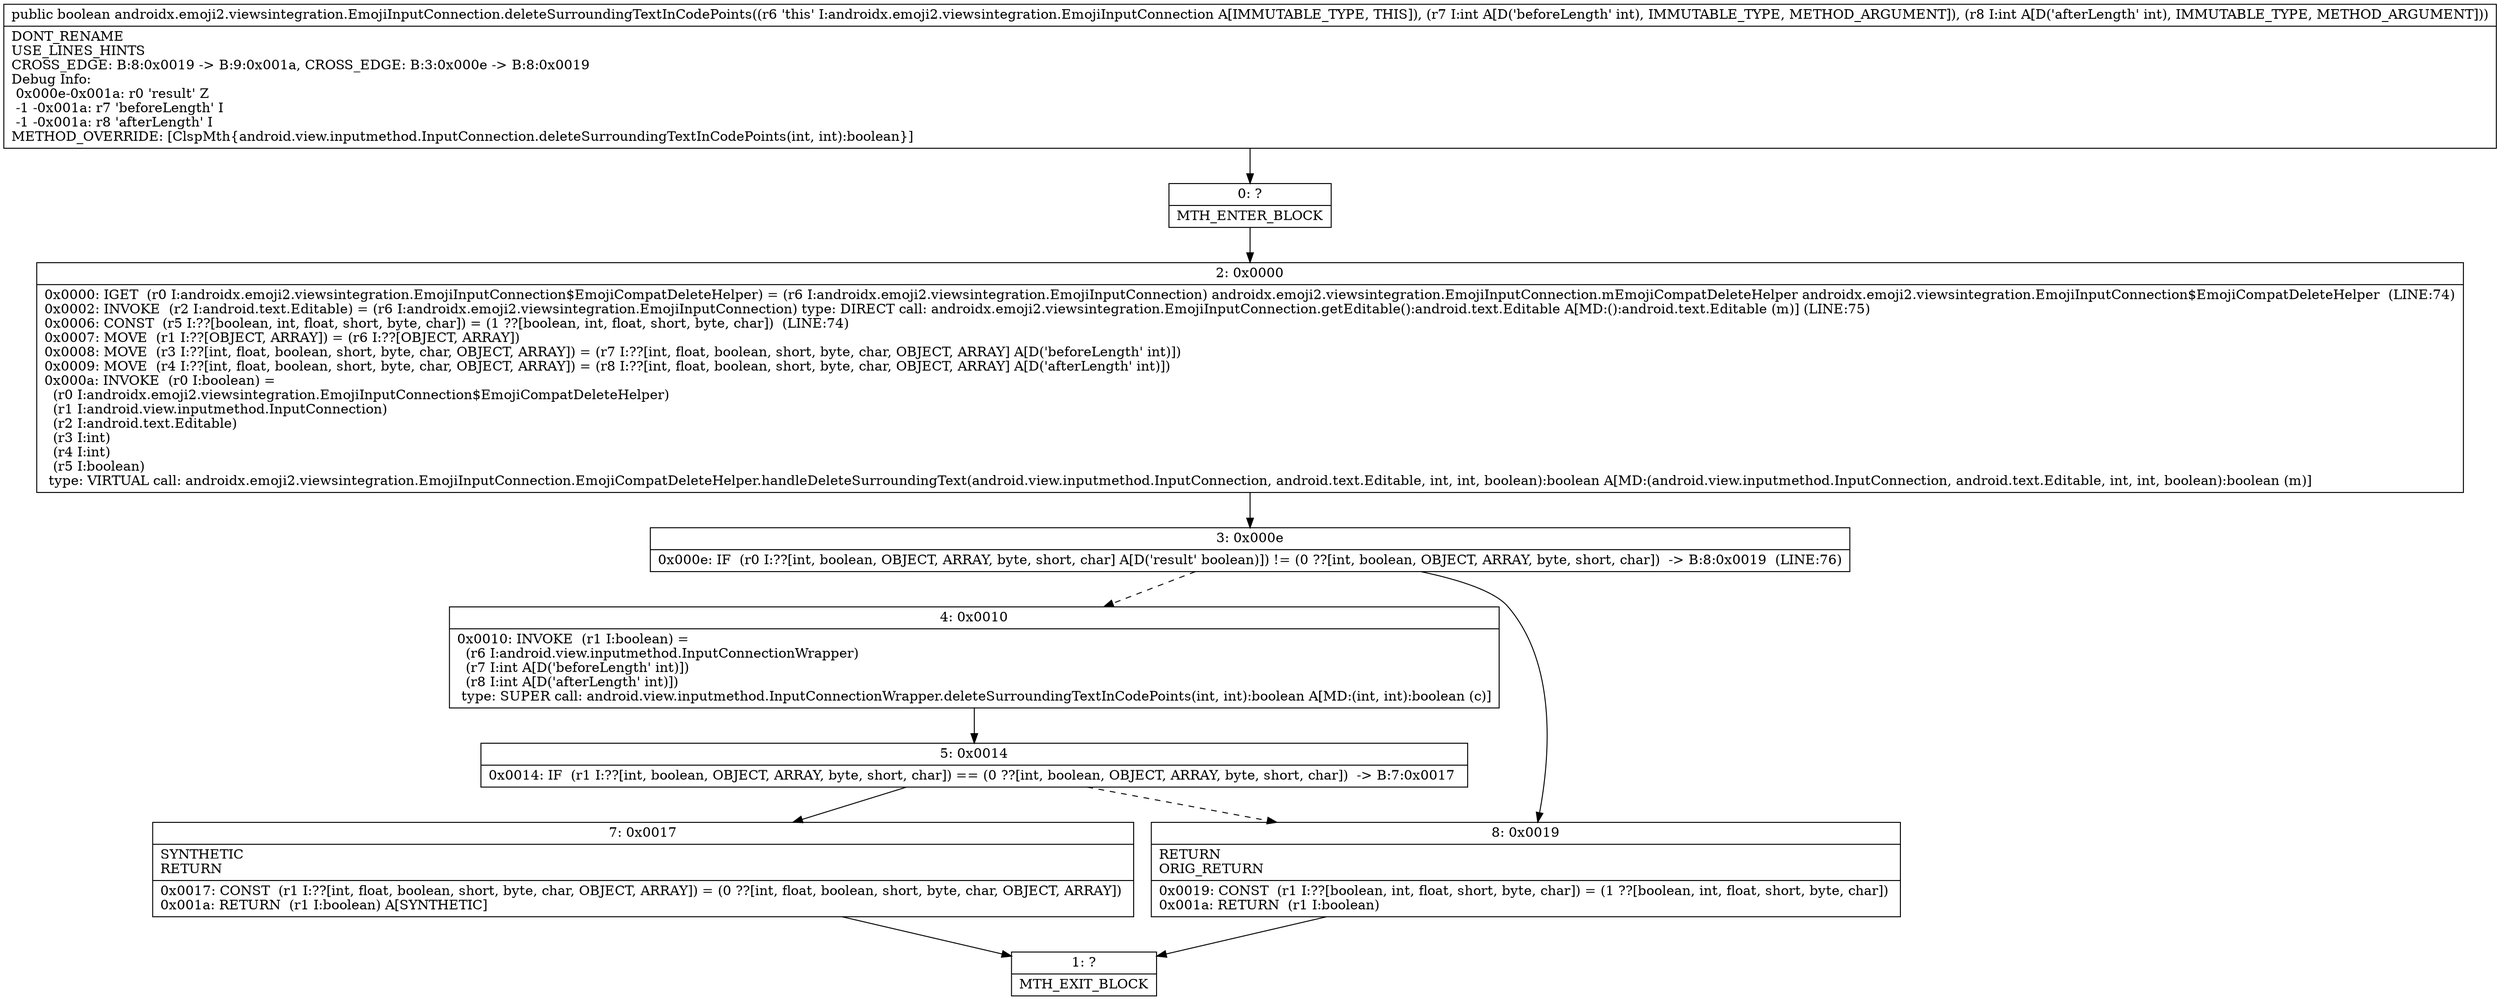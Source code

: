digraph "CFG forandroidx.emoji2.viewsintegration.EmojiInputConnection.deleteSurroundingTextInCodePoints(II)Z" {
Node_0 [shape=record,label="{0\:\ ?|MTH_ENTER_BLOCK\l}"];
Node_2 [shape=record,label="{2\:\ 0x0000|0x0000: IGET  (r0 I:androidx.emoji2.viewsintegration.EmojiInputConnection$EmojiCompatDeleteHelper) = (r6 I:androidx.emoji2.viewsintegration.EmojiInputConnection) androidx.emoji2.viewsintegration.EmojiInputConnection.mEmojiCompatDeleteHelper androidx.emoji2.viewsintegration.EmojiInputConnection$EmojiCompatDeleteHelper  (LINE:74)\l0x0002: INVOKE  (r2 I:android.text.Editable) = (r6 I:androidx.emoji2.viewsintegration.EmojiInputConnection) type: DIRECT call: androidx.emoji2.viewsintegration.EmojiInputConnection.getEditable():android.text.Editable A[MD:():android.text.Editable (m)] (LINE:75)\l0x0006: CONST  (r5 I:??[boolean, int, float, short, byte, char]) = (1 ??[boolean, int, float, short, byte, char])  (LINE:74)\l0x0007: MOVE  (r1 I:??[OBJECT, ARRAY]) = (r6 I:??[OBJECT, ARRAY]) \l0x0008: MOVE  (r3 I:??[int, float, boolean, short, byte, char, OBJECT, ARRAY]) = (r7 I:??[int, float, boolean, short, byte, char, OBJECT, ARRAY] A[D('beforeLength' int)]) \l0x0009: MOVE  (r4 I:??[int, float, boolean, short, byte, char, OBJECT, ARRAY]) = (r8 I:??[int, float, boolean, short, byte, char, OBJECT, ARRAY] A[D('afterLength' int)]) \l0x000a: INVOKE  (r0 I:boolean) = \l  (r0 I:androidx.emoji2.viewsintegration.EmojiInputConnection$EmojiCompatDeleteHelper)\l  (r1 I:android.view.inputmethod.InputConnection)\l  (r2 I:android.text.Editable)\l  (r3 I:int)\l  (r4 I:int)\l  (r5 I:boolean)\l type: VIRTUAL call: androidx.emoji2.viewsintegration.EmojiInputConnection.EmojiCompatDeleteHelper.handleDeleteSurroundingText(android.view.inputmethod.InputConnection, android.text.Editable, int, int, boolean):boolean A[MD:(android.view.inputmethod.InputConnection, android.text.Editable, int, int, boolean):boolean (m)]\l}"];
Node_3 [shape=record,label="{3\:\ 0x000e|0x000e: IF  (r0 I:??[int, boolean, OBJECT, ARRAY, byte, short, char] A[D('result' boolean)]) != (0 ??[int, boolean, OBJECT, ARRAY, byte, short, char])  \-\> B:8:0x0019  (LINE:76)\l}"];
Node_4 [shape=record,label="{4\:\ 0x0010|0x0010: INVOKE  (r1 I:boolean) = \l  (r6 I:android.view.inputmethod.InputConnectionWrapper)\l  (r7 I:int A[D('beforeLength' int)])\l  (r8 I:int A[D('afterLength' int)])\l type: SUPER call: android.view.inputmethod.InputConnectionWrapper.deleteSurroundingTextInCodePoints(int, int):boolean A[MD:(int, int):boolean (c)]\l}"];
Node_5 [shape=record,label="{5\:\ 0x0014|0x0014: IF  (r1 I:??[int, boolean, OBJECT, ARRAY, byte, short, char]) == (0 ??[int, boolean, OBJECT, ARRAY, byte, short, char])  \-\> B:7:0x0017 \l}"];
Node_7 [shape=record,label="{7\:\ 0x0017|SYNTHETIC\lRETURN\l|0x0017: CONST  (r1 I:??[int, float, boolean, short, byte, char, OBJECT, ARRAY]) = (0 ??[int, float, boolean, short, byte, char, OBJECT, ARRAY]) \l0x001a: RETURN  (r1 I:boolean) A[SYNTHETIC]\l}"];
Node_1 [shape=record,label="{1\:\ ?|MTH_EXIT_BLOCK\l}"];
Node_8 [shape=record,label="{8\:\ 0x0019|RETURN\lORIG_RETURN\l|0x0019: CONST  (r1 I:??[boolean, int, float, short, byte, char]) = (1 ??[boolean, int, float, short, byte, char]) \l0x001a: RETURN  (r1 I:boolean) \l}"];
MethodNode[shape=record,label="{public boolean androidx.emoji2.viewsintegration.EmojiInputConnection.deleteSurroundingTextInCodePoints((r6 'this' I:androidx.emoji2.viewsintegration.EmojiInputConnection A[IMMUTABLE_TYPE, THIS]), (r7 I:int A[D('beforeLength' int), IMMUTABLE_TYPE, METHOD_ARGUMENT]), (r8 I:int A[D('afterLength' int), IMMUTABLE_TYPE, METHOD_ARGUMENT]))  | DONT_RENAME\lUSE_LINES_HINTS\lCROSS_EDGE: B:8:0x0019 \-\> B:9:0x001a, CROSS_EDGE: B:3:0x000e \-\> B:8:0x0019\lDebug Info:\l  0x000e\-0x001a: r0 'result' Z\l  \-1 \-0x001a: r7 'beforeLength' I\l  \-1 \-0x001a: r8 'afterLength' I\lMETHOD_OVERRIDE: [ClspMth\{android.view.inputmethod.InputConnection.deleteSurroundingTextInCodePoints(int, int):boolean\}]\l}"];
MethodNode -> Node_0;Node_0 -> Node_2;
Node_2 -> Node_3;
Node_3 -> Node_4[style=dashed];
Node_3 -> Node_8;
Node_4 -> Node_5;
Node_5 -> Node_7;
Node_5 -> Node_8[style=dashed];
Node_7 -> Node_1;
Node_8 -> Node_1;
}

